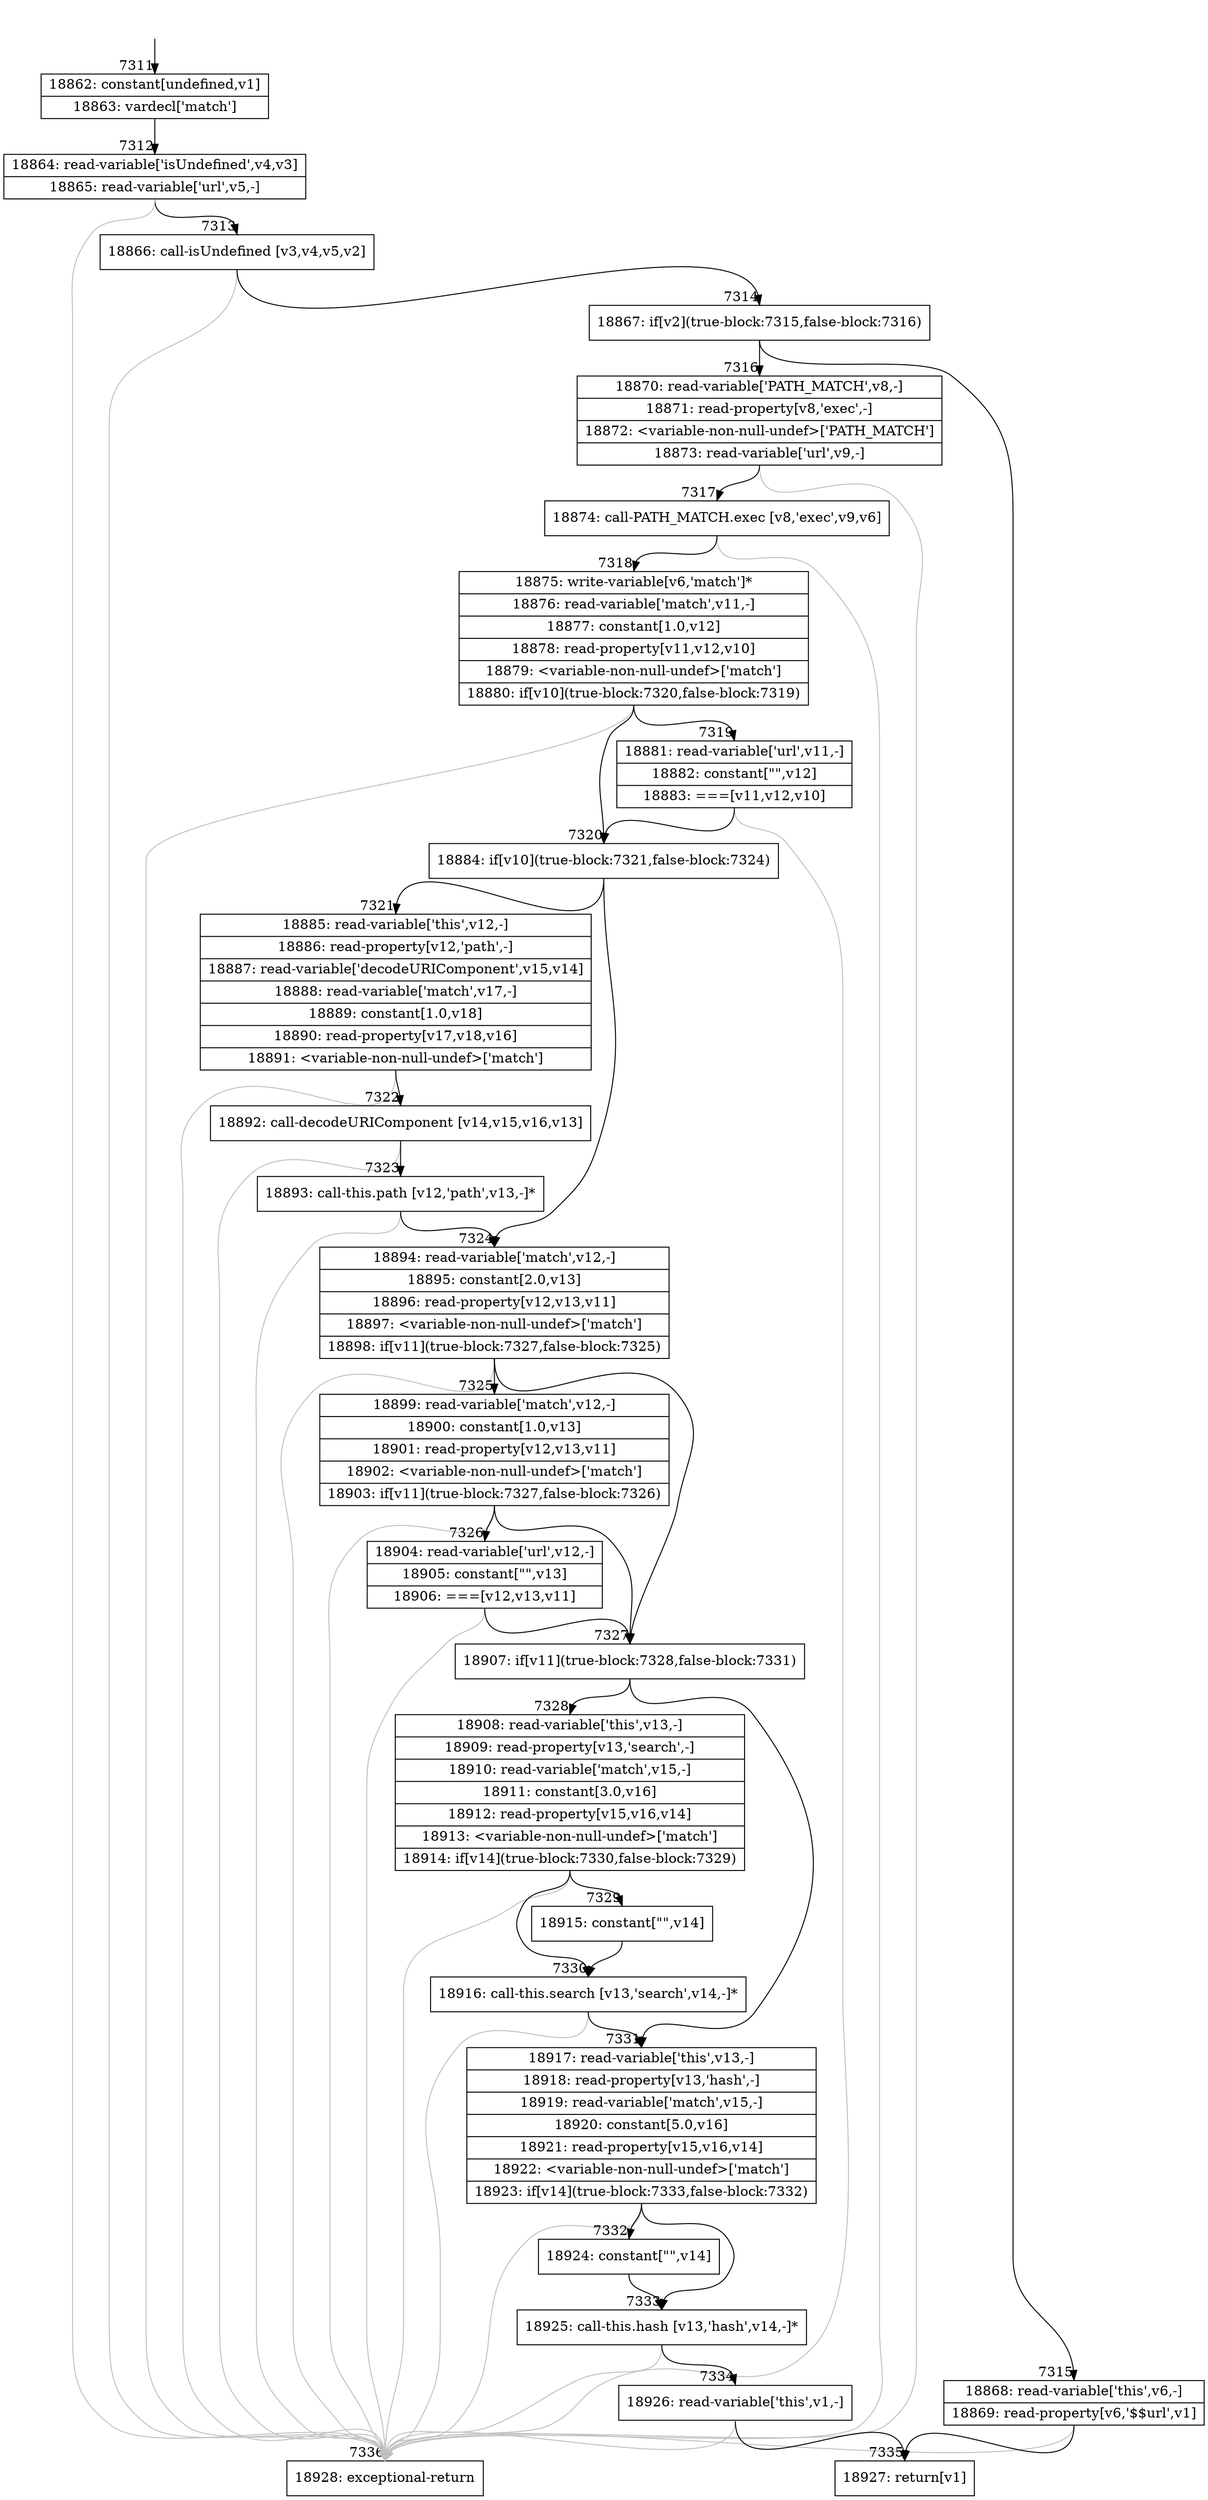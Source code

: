 digraph {
rankdir="TD"
BB_entry547[shape=none,label=""];
BB_entry547 -> BB7311 [tailport=s, headport=n, headlabel="    7311"]
BB7311 [shape=record label="{18862: constant[undefined,v1]|18863: vardecl['match']}" ] 
BB7311 -> BB7312 [tailport=s, headport=n, headlabel="      7312"]
BB7312 [shape=record label="{18864: read-variable['isUndefined',v4,v3]|18865: read-variable['url',v5,-]}" ] 
BB7312 -> BB7313 [tailport=s, headport=n, headlabel="      7313"]
BB7312 -> BB7336 [tailport=s, headport=n, color=gray, headlabel="      7336"]
BB7313 [shape=record label="{18866: call-isUndefined [v3,v4,v5,v2]}" ] 
BB7313 -> BB7314 [tailport=s, headport=n, headlabel="      7314"]
BB7313 -> BB7336 [tailport=s, headport=n, color=gray]
BB7314 [shape=record label="{18867: if[v2](true-block:7315,false-block:7316)}" ] 
BB7314 -> BB7315 [tailport=s, headport=n, headlabel="      7315"]
BB7314 -> BB7316 [tailport=s, headport=n, headlabel="      7316"]
BB7315 [shape=record label="{18868: read-variable['this',v6,-]|18869: read-property[v6,'$$url',v1]}" ] 
BB7315 -> BB7335 [tailport=s, headport=n, headlabel="      7335"]
BB7315 -> BB7336 [tailport=s, headport=n, color=gray]
BB7316 [shape=record label="{18870: read-variable['PATH_MATCH',v8,-]|18871: read-property[v8,'exec',-]|18872: \<variable-non-null-undef\>['PATH_MATCH']|18873: read-variable['url',v9,-]}" ] 
BB7316 -> BB7317 [tailport=s, headport=n, headlabel="      7317"]
BB7316 -> BB7336 [tailport=s, headport=n, color=gray]
BB7317 [shape=record label="{18874: call-PATH_MATCH.exec [v8,'exec',v9,v6]}" ] 
BB7317 -> BB7318 [tailport=s, headport=n, headlabel="      7318"]
BB7317 -> BB7336 [tailport=s, headport=n, color=gray]
BB7318 [shape=record label="{18875: write-variable[v6,'match']*|18876: read-variable['match',v11,-]|18877: constant[1.0,v12]|18878: read-property[v11,v12,v10]|18879: \<variable-non-null-undef\>['match']|18880: if[v10](true-block:7320,false-block:7319)}" ] 
BB7318 -> BB7320 [tailport=s, headport=n, headlabel="      7320"]
BB7318 -> BB7319 [tailport=s, headport=n, headlabel="      7319"]
BB7318 -> BB7336 [tailport=s, headport=n, color=gray]
BB7319 [shape=record label="{18881: read-variable['url',v11,-]|18882: constant[\"\",v12]|18883: ===[v11,v12,v10]}" ] 
BB7319 -> BB7320 [tailport=s, headport=n]
BB7319 -> BB7336 [tailport=s, headport=n, color=gray]
BB7320 [shape=record label="{18884: if[v10](true-block:7321,false-block:7324)}" ] 
BB7320 -> BB7321 [tailport=s, headport=n, headlabel="      7321"]
BB7320 -> BB7324 [tailport=s, headport=n, headlabel="      7324"]
BB7321 [shape=record label="{18885: read-variable['this',v12,-]|18886: read-property[v12,'path',-]|18887: read-variable['decodeURIComponent',v15,v14]|18888: read-variable['match',v17,-]|18889: constant[1.0,v18]|18890: read-property[v17,v18,v16]|18891: \<variable-non-null-undef\>['match']}" ] 
BB7321 -> BB7322 [tailport=s, headport=n, headlabel="      7322"]
BB7321 -> BB7336 [tailport=s, headport=n, color=gray]
BB7322 [shape=record label="{18892: call-decodeURIComponent [v14,v15,v16,v13]}" ] 
BB7322 -> BB7323 [tailport=s, headport=n, headlabel="      7323"]
BB7322 -> BB7336 [tailport=s, headport=n, color=gray]
BB7323 [shape=record label="{18893: call-this.path [v12,'path',v13,-]*}" ] 
BB7323 -> BB7324 [tailport=s, headport=n]
BB7323 -> BB7336 [tailport=s, headport=n, color=gray]
BB7324 [shape=record label="{18894: read-variable['match',v12,-]|18895: constant[2.0,v13]|18896: read-property[v12,v13,v11]|18897: \<variable-non-null-undef\>['match']|18898: if[v11](true-block:7327,false-block:7325)}" ] 
BB7324 -> BB7327 [tailport=s, headport=n, headlabel="      7327"]
BB7324 -> BB7325 [tailport=s, headport=n, headlabel="      7325"]
BB7324 -> BB7336 [tailport=s, headport=n, color=gray]
BB7325 [shape=record label="{18899: read-variable['match',v12,-]|18900: constant[1.0,v13]|18901: read-property[v12,v13,v11]|18902: \<variable-non-null-undef\>['match']|18903: if[v11](true-block:7327,false-block:7326)}" ] 
BB7325 -> BB7327 [tailport=s, headport=n]
BB7325 -> BB7326 [tailport=s, headport=n, headlabel="      7326"]
BB7325 -> BB7336 [tailport=s, headport=n, color=gray]
BB7326 [shape=record label="{18904: read-variable['url',v12,-]|18905: constant[\"\",v13]|18906: ===[v12,v13,v11]}" ] 
BB7326 -> BB7327 [tailport=s, headport=n]
BB7326 -> BB7336 [tailport=s, headport=n, color=gray]
BB7327 [shape=record label="{18907: if[v11](true-block:7328,false-block:7331)}" ] 
BB7327 -> BB7328 [tailport=s, headport=n, headlabel="      7328"]
BB7327 -> BB7331 [tailport=s, headport=n, headlabel="      7331"]
BB7328 [shape=record label="{18908: read-variable['this',v13,-]|18909: read-property[v13,'search',-]|18910: read-variable['match',v15,-]|18911: constant[3.0,v16]|18912: read-property[v15,v16,v14]|18913: \<variable-non-null-undef\>['match']|18914: if[v14](true-block:7330,false-block:7329)}" ] 
BB7328 -> BB7330 [tailport=s, headport=n, headlabel="      7330"]
BB7328 -> BB7329 [tailport=s, headport=n, headlabel="      7329"]
BB7328 -> BB7336 [tailport=s, headport=n, color=gray]
BB7329 [shape=record label="{18915: constant[\"\",v14]}" ] 
BB7329 -> BB7330 [tailport=s, headport=n]
BB7330 [shape=record label="{18916: call-this.search [v13,'search',v14,-]*}" ] 
BB7330 -> BB7331 [tailport=s, headport=n]
BB7330 -> BB7336 [tailport=s, headport=n, color=gray]
BB7331 [shape=record label="{18917: read-variable['this',v13,-]|18918: read-property[v13,'hash',-]|18919: read-variable['match',v15,-]|18920: constant[5.0,v16]|18921: read-property[v15,v16,v14]|18922: \<variable-non-null-undef\>['match']|18923: if[v14](true-block:7333,false-block:7332)}" ] 
BB7331 -> BB7333 [tailport=s, headport=n, headlabel="      7333"]
BB7331 -> BB7332 [tailport=s, headport=n, headlabel="      7332"]
BB7331 -> BB7336 [tailport=s, headport=n, color=gray]
BB7332 [shape=record label="{18924: constant[\"\",v14]}" ] 
BB7332 -> BB7333 [tailport=s, headport=n]
BB7333 [shape=record label="{18925: call-this.hash [v13,'hash',v14,-]*}" ] 
BB7333 -> BB7334 [tailport=s, headport=n, headlabel="      7334"]
BB7333 -> BB7336 [tailport=s, headport=n, color=gray]
BB7334 [shape=record label="{18926: read-variable['this',v1,-]}" ] 
BB7334 -> BB7335 [tailport=s, headport=n]
BB7334 -> BB7336 [tailport=s, headport=n, color=gray]
BB7335 [shape=record label="{18927: return[v1]}" ] 
BB7336 [shape=record label="{18928: exceptional-return}" ] 
//#$~ 11590
}
